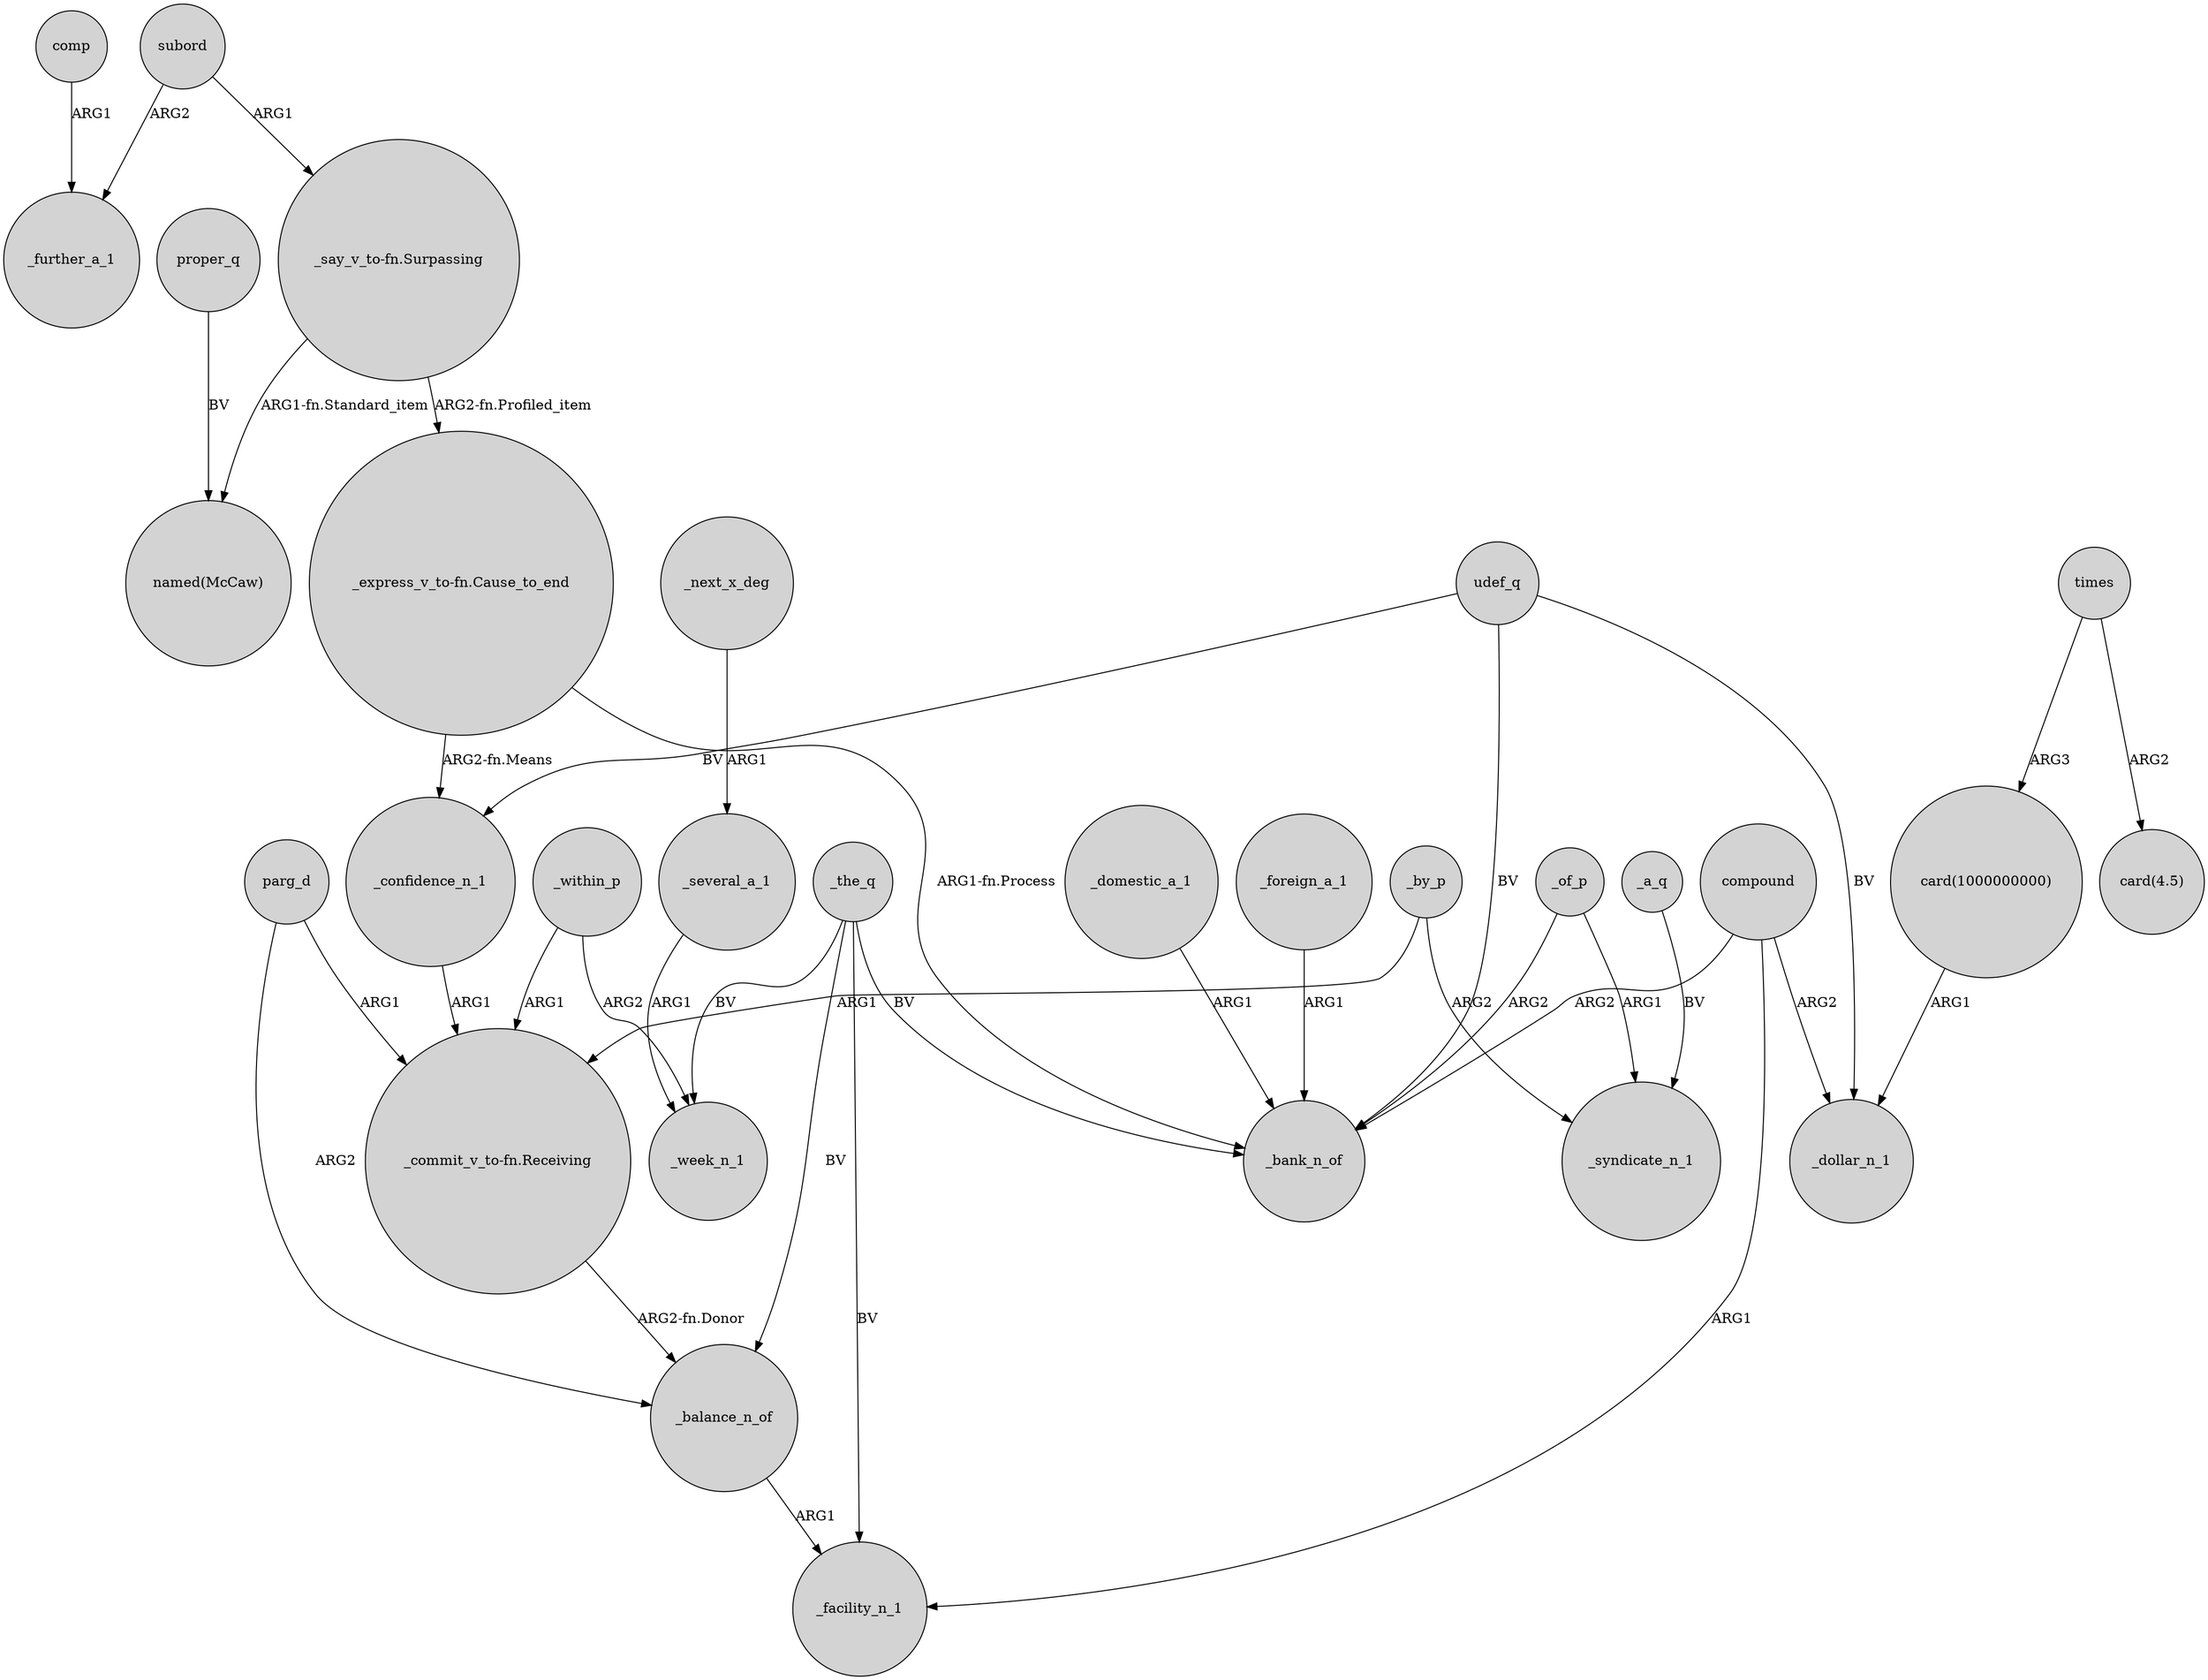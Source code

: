digraph {
	node [shape=circle style=filled]
	_the_q -> _week_n_1 [label=BV]
	"card(1000000000)" -> _dollar_n_1 [label=ARG1]
	_next_x_deg -> _several_a_1 [label=ARG1]
	subord -> "_say_v_to-fn.Surpassing" [label=ARG1]
	_the_q -> _bank_n_of [label=BV]
	_by_p -> _syndicate_n_1 [label=ARG2]
	"_say_v_to-fn.Surpassing" -> "_express_v_to-fn.Cause_to_end" [label="ARG2-fn.Profiled_item"]
	_within_p -> _week_n_1 [label=ARG2]
	_by_p -> "_commit_v_to-fn.Receiving" [label=ARG1]
	udef_q -> _bank_n_of [label=BV]
	proper_q -> "named(McCaw)" [label=BV]
	_balance_n_of -> _facility_n_1 [label=ARG1]
	compound -> _dollar_n_1 [label=ARG2]
	compound -> _facility_n_1 [label=ARG1]
	times -> "card(1000000000)" [label=ARG3]
	parg_d -> "_commit_v_to-fn.Receiving" [label=ARG1]
	subord -> _further_a_1 [label=ARG2]
	parg_d -> _balance_n_of [label=ARG2]
	_of_p -> _syndicate_n_1 [label=ARG1]
	"_express_v_to-fn.Cause_to_end" -> _confidence_n_1 [label="ARG2-fn.Means"]
	_foreign_a_1 -> _bank_n_of [label=ARG1]
	_of_p -> _bank_n_of [label=ARG2]
	times -> "card(4.5)" [label=ARG2]
	_confidence_n_1 -> "_commit_v_to-fn.Receiving" [label=ARG1]
	_the_q -> _balance_n_of [label=BV]
	"_express_v_to-fn.Cause_to_end" -> _bank_n_of [label="ARG1-fn.Process"]
	udef_q -> _dollar_n_1 [label=BV]
	_domestic_a_1 -> _bank_n_of [label=ARG1]
	_within_p -> "_commit_v_to-fn.Receiving" [label=ARG1]
	"_say_v_to-fn.Surpassing" -> "named(McCaw)" [label="ARG1-fn.Standard_item"]
	_the_q -> _facility_n_1 [label=BV]
	comp -> _further_a_1 [label=ARG1]
	_several_a_1 -> _week_n_1 [label=ARG1]
	"_commit_v_to-fn.Receiving" -> _balance_n_of [label="ARG2-fn.Donor"]
	_a_q -> _syndicate_n_1 [label=BV]
	compound -> _bank_n_of [label=ARG2]
	udef_q -> _confidence_n_1 [label=BV]
}
